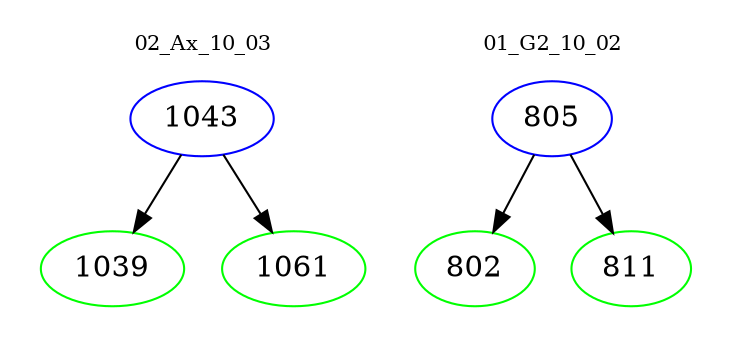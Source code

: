 digraph{
subgraph cluster_0 {
color = white
label = "02_Ax_10_03";
fontsize=10;
T0_1043 [label="1043", color="blue"]
T0_1043 -> T0_1039 [color="black"]
T0_1039 [label="1039", color="green"]
T0_1043 -> T0_1061 [color="black"]
T0_1061 [label="1061", color="green"]
}
subgraph cluster_1 {
color = white
label = "01_G2_10_02";
fontsize=10;
T1_805 [label="805", color="blue"]
T1_805 -> T1_802 [color="black"]
T1_802 [label="802", color="green"]
T1_805 -> T1_811 [color="black"]
T1_811 [label="811", color="green"]
}
}
